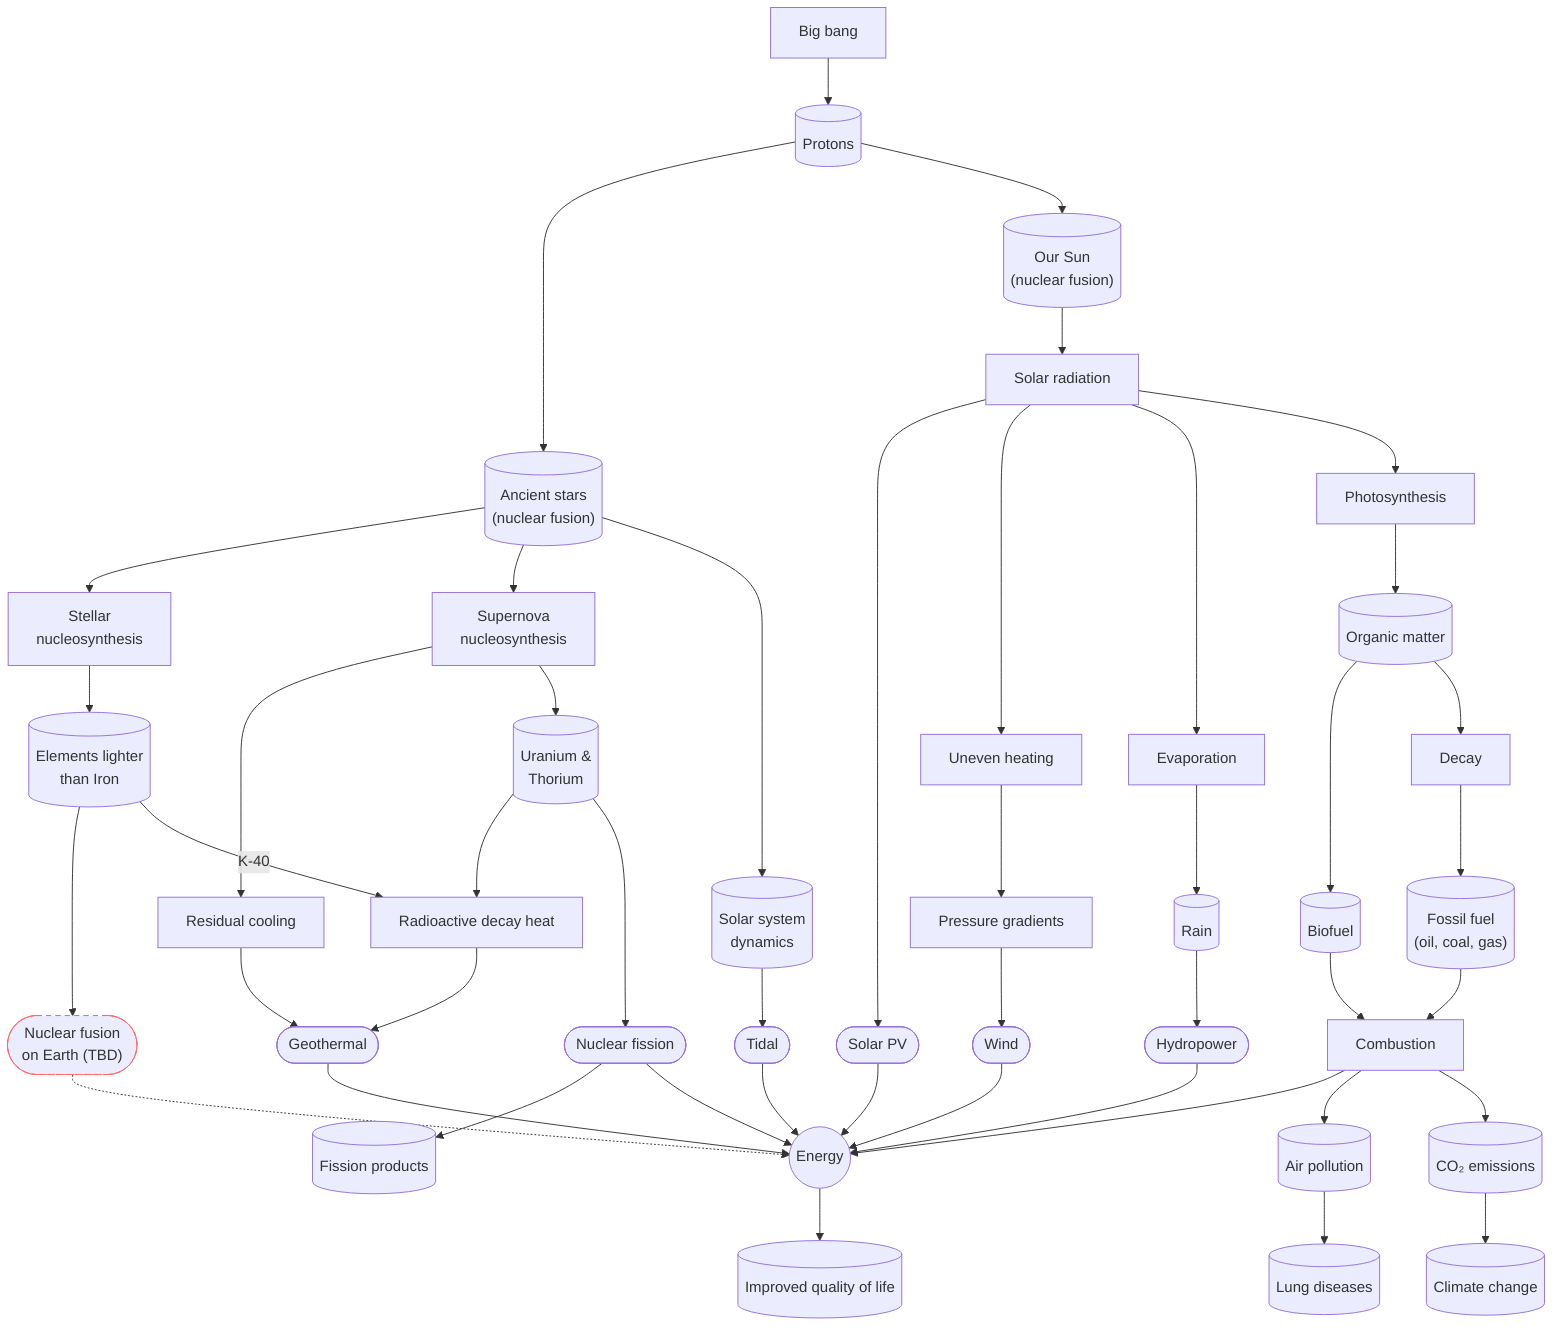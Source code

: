 graph TD
	big["Big bang"] --> Protons[(Protons)] --> Stars[("Ancient stars<br /> (nuclear fusion)")]
	click Stars "https://en.wikipedia.org/wiki/Nuclear_fusion"
    click big "https://en.wikipedia.org/wiki/Big_Bang"
	
    Stars --> stellar["Stellar <br />nucleosynthesis"]
    click stellar "https://en.wikipedia.org/wiki/Stellar_nucleosynthesis"
    stellar --> iron[(Elements lighter<br /> than Iron)]
    iron --> fusion(["Nuclear fusion <br />on Earth (TBD)"]) -.-> Electricity((Energy))
    click fusion "https://en.wikipedia.org/wiki/Fusion_power"
    style fusion stroke:#f66,stroke-dasharray: 5, 5
    supernova --> cooling["Residual cooling"] --> geo
    supernova --> Uranium

    Stars --> supernova["Supernova<br /> nucleosynthesis"]
    click supernova "https://en.wikipedia.org/wiki/Supernova_nucleosynthesis"
	
	Stars --> ssys[(Solar system<br /> dynamics)]
	ssys --> Tidal([Tidal]) --> Electricity
	click Tidal "https://en.wikipedia.org/wiki/Tidal_power"
	click ssys "https://en.wikipedia.org/wiki/Formation_and_evolution_of_the_Solar_System"
	
    Protons --> Sun[("Our Sun <br />(nuclear fusion)")]--> srad["Solar radiation"]
    click Protons "https://en.wikipedia.org/wiki/Proton"
    click Sun "https://en.wikipedia.org/wiki/Sun"
    click srad "https://en.wikipedia.org/wiki/Sunlight"
    srad --> solar(["Solar PV"])
    click solar "https://en.wikipedia.org/wiki/Photovoltaic_system"
    srad --> uneven["Uneven heating"] --> pressure["Pressure gradients"] --> Wind([Wind])
    click pressure "https://en.wikipedia.org/wiki/Pressure_gradient"
    solar --> Electricity
    Wind --> Electricity
    click Wind "https://en.wikipedia.org/wiki/Wind"
    
    
    fission --> fp[(Fission products)]
    click fission "https://en.wikipedia.org/wiki/Nuclear_fission"
    click fp "https://en.wikipedia.org/wiki/Nuclear_fission_product"
    fission --> Electricity


    srad --> Evaporation --> Rain[(Rain)] --> hydro([Hydropower]) --> Electricity
    click hydro "https://en.wikipedia.org/wiki/Hydropower"
    click Rain "https://en.wikipedia.org/wiki/Rain"
    click Evaporation "https://en.wikipedia.org/wiki/Evaporation"
    srad --> Photosynthesis --> Plants[(Organic matter)]
    Plants --> Biofuel[(Biofuel)] --> Combustion --> Electricity
    Plants --> Decay --> Fossil[("Fossil fuel <br />(oil, coal, gas)")] --> Combustion
    click Photosynthesis "https://en.wikipedia.org/wiki/Photosynthesis"
    click Decay "https://en.wikipedia.org/wiki/Fossil_fuel#Origin"
    click Fossil "https://en.wikipedia.org/wiki/Fossil_fuel"
    click Biofuel "https://en.wikipedia.org/wiki/Biofuel"
    click Combustion "https://en.wikipedia.org/wiki/Combustion"
    click Plants "https://en.wikipedia.org/wiki/Organic_matter"
    
    iron --> |K-40| decayheat
    Uranium --> decayheat["Radioactive decay heat"] 
    decayheat --> geo([Geothermal])
    click decayheat "https://en.wikipedia.org/wiki/Earth%27s_internal_heat_budget#Radiogenic_heat"
    geo --> Electricity
    click geo "https://en.wikipedia.org/wiki/Geothermal_energy"
    Uranium[("Uranium &amp;<br />Thorium")] --> fission(["Nuclear fission"])  

    Electricity -->quality[("Improved quality of life")]
    click Electricity "https://en.wikipedia.org/wiki/Energy"
    click quality "https://www.researchgate.net/figure/HDI-vs-electricity-consumption-2-40-46_fig4_315794998"
    Combustion --> airp[(Air pollution)]
    click airp "http://www9.who.int/airpollution/en/"
    Combustion --> co2[("CO₂ emissions")]

    co2 --> warming[(Climate change)]
    airp --> lung[(Lung diseases)]
    click co2 "https://en.wikipedia.org/wiki/Greenhouse_gas#Anthropogenic_greenhouse_gases"
    click lung "https://en.wikipedia.org/wiki/Respiratory_disease"
    
    click warming "https://climate.nasa.gov/evidence/"
